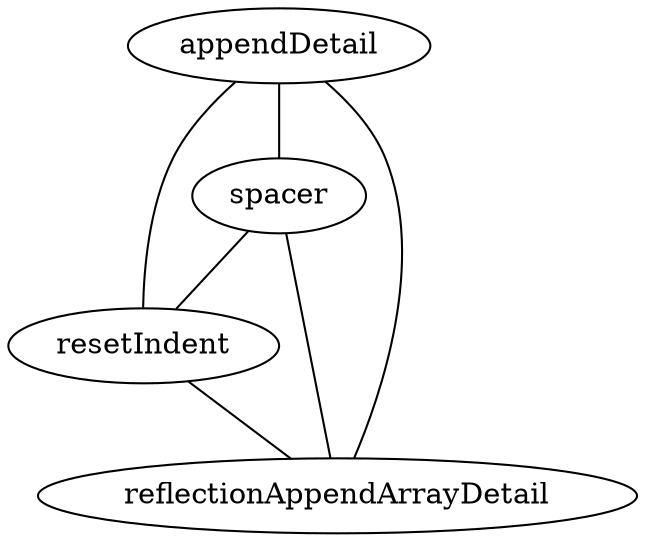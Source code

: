 strict graph ip_map {
appendDetail--spacer;
appendDetail--resetIndent;
appendDetail--reflectionAppendArrayDetail;
spacer--resetIndent;
spacer--reflectionAppendArrayDetail;
resetIndent--reflectionAppendArrayDetail;
}
